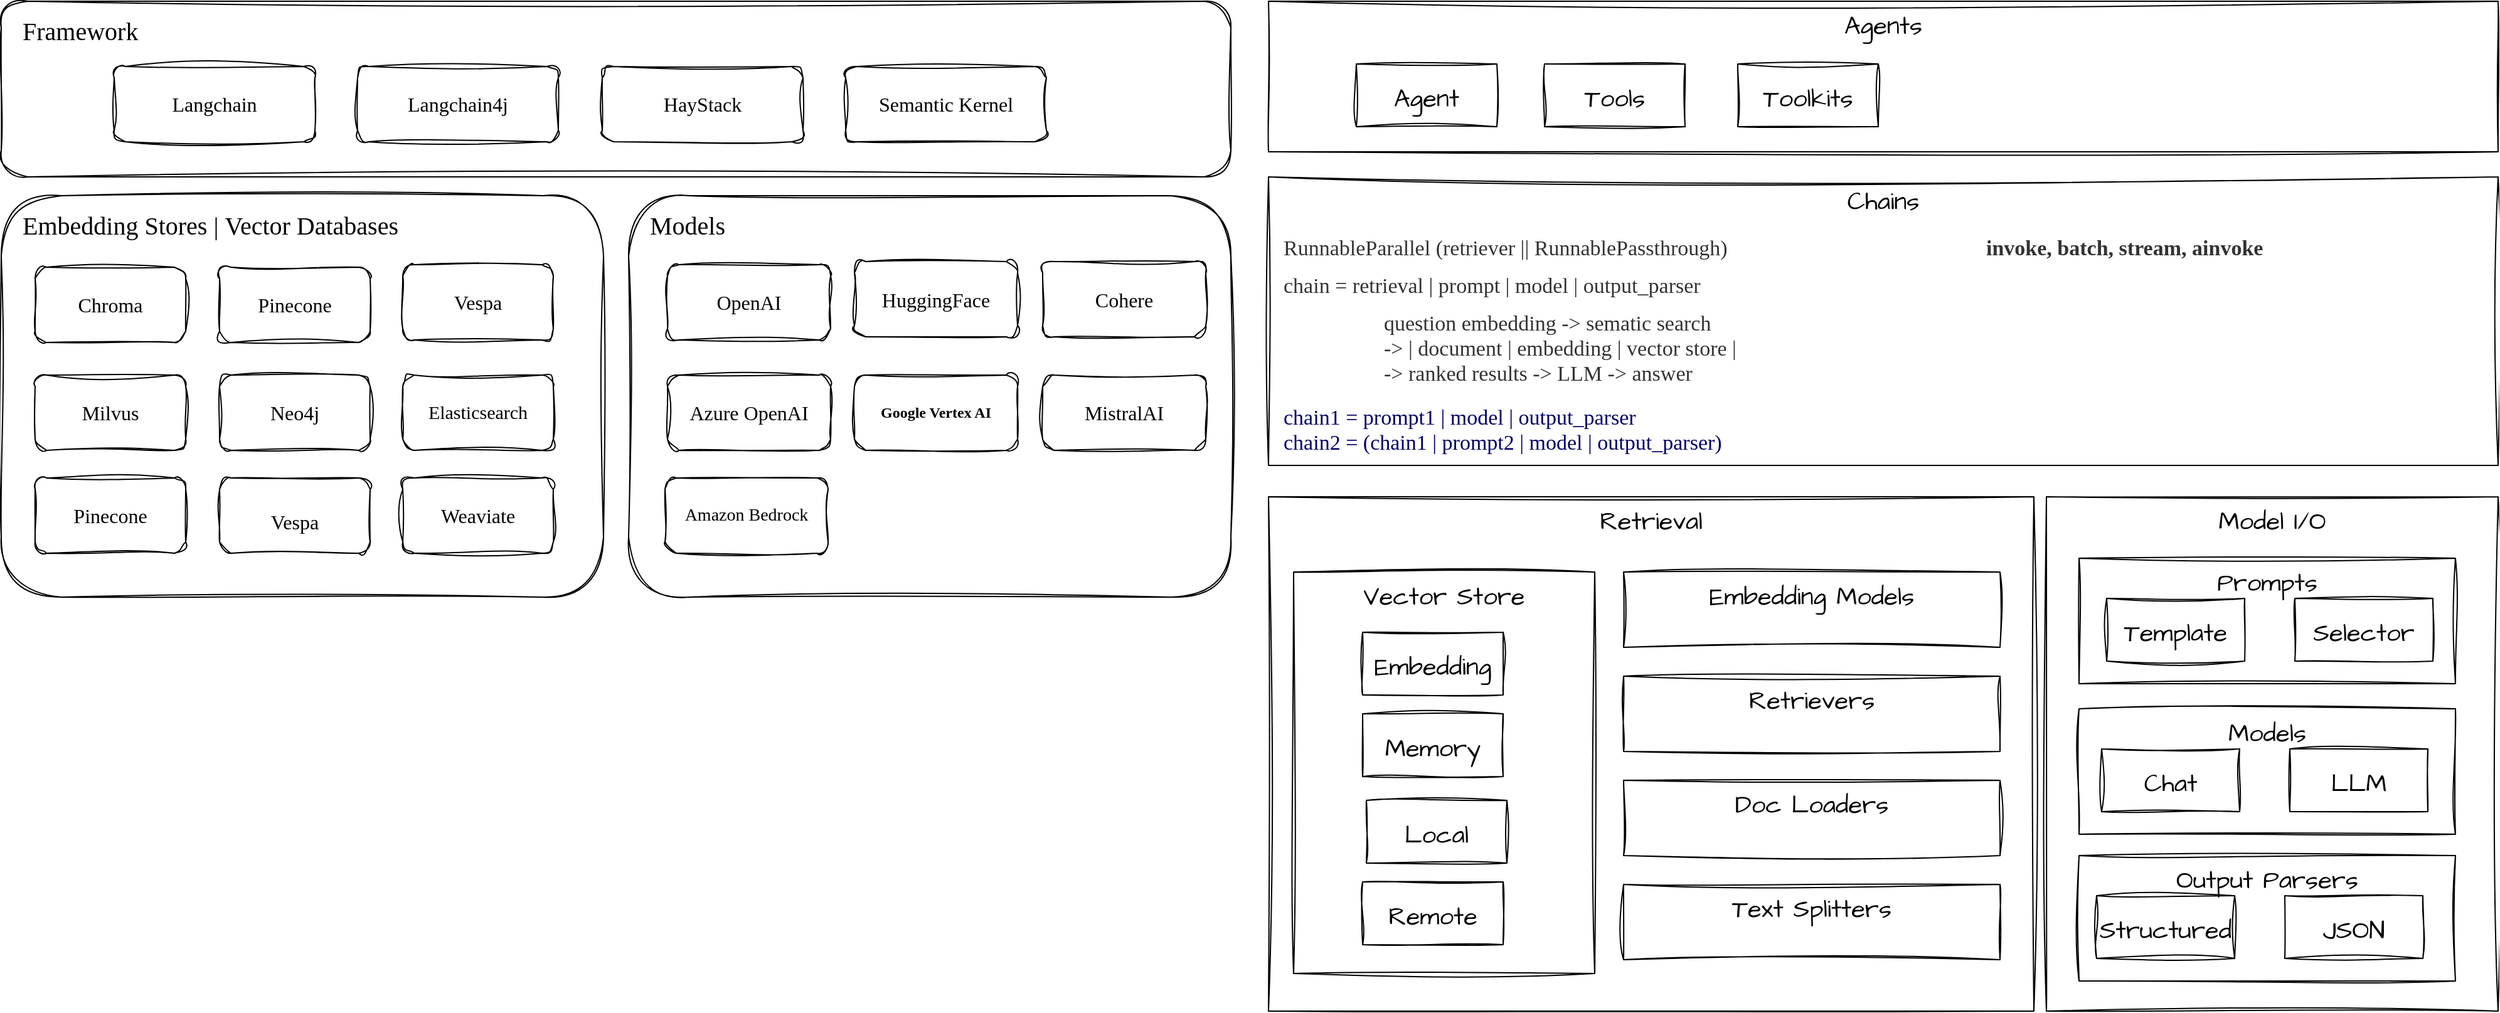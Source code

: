 <mxfile version="23.0.2" type="device">
  <diagram name="第 1 页" id="OYuebWuwv2_rnE3YtoPc">
    <mxGraphModel dx="5406" dy="1795" grid="0" gridSize="10" guides="1" tooltips="1" connect="1" arrows="1" fold="1" page="0" pageScale="1" pageWidth="827" pageHeight="1169" math="0" shadow="0">
      <root>
        <mxCell id="0" />
        <mxCell id="1" parent="0" />
        <mxCell id="4NfUdMrG77cPyhmR1fGu-4" value="Retrieval" style="rounded=0;sketch=1;hachureGap=4;jiggle=2;curveFitting=1;fontFamily=Architects Daughter;fontSize=20;verticalAlign=top;fontSource=https%3A%2F%2Ffonts.googleapis.com%2Fcss%3Ffamily%3DArchitects%2BDaughter;" parent="1" vertex="1">
          <mxGeometry x="-2060" y="135" width="610" height="410" as="geometry" />
        </mxCell>
        <mxCell id="4NfUdMrG77cPyhmR1fGu-16" value="Vector Store" style="rounded=0;sketch=1;hachureGap=4;jiggle=2;curveFitting=1;fontFamily=Architects Daughter;fontSize=20;verticalAlign=top;fontSource=https%3A%2F%2Ffonts.googleapis.com%2Fcss%3Ffamily%3DArchitects%2BDaughter;" parent="1" vertex="1">
          <mxGeometry x="-2040" y="195" width="240" height="320" as="geometry" />
        </mxCell>
        <mxCell id="4NfUdMrG77cPyhmR1fGu-1" value="Model I/O" style="rounded=0;sketch=1;hachureGap=4;jiggle=2;curveFitting=1;fontFamily=Architects Daughter;fontSize=20;verticalAlign=top;fontSource=https%3A%2F%2Ffonts.googleapis.com%2Fcss%3Ffamily%3DArchitects%2BDaughter;" parent="1" vertex="1">
          <mxGeometry x="-1440" y="135" width="360" height="410" as="geometry" />
        </mxCell>
        <mxCell id="4NfUdMrG77cPyhmR1fGu-12" value="Output Parsers" style="rounded=0;sketch=1;hachureGap=4;jiggle=2;curveFitting=1;fontFamily=Architects Daughter;fontSize=20;verticalAlign=top;fontSource=https%3A%2F%2Ffonts.googleapis.com%2Fcss%3Ffamily%3DArchitects%2BDaughter;" parent="1" vertex="1">
          <mxGeometry x="-1414" y="421" width="300" height="100" as="geometry" />
        </mxCell>
        <mxCell id="4NfUdMrG77cPyhmR1fGu-2" value="Prompts" style="rounded=0;sketch=1;hachureGap=4;jiggle=2;curveFitting=1;fontFamily=Architects Daughter;fontSize=20;verticalAlign=top;fontSource=https%3A%2F%2Ffonts.googleapis.com%2Fcss%3Ffamily%3DArchitects%2BDaughter;" parent="1" vertex="1">
          <mxGeometry x="-1414" y="184" width="300" height="100" as="geometry" />
        </mxCell>
        <mxCell id="4NfUdMrG77cPyhmR1fGu-3" value="Models" style="rounded=0;sketch=1;hachureGap=4;jiggle=2;curveFitting=1;fontFamily=Architects Daughter;fontSize=20;verticalAlign=top;fontSource=https%3A%2F%2Ffonts.googleapis.com%2Fcss%3Ffamily%3DArchitects%2BDaughter;" parent="1" vertex="1">
          <mxGeometry x="-1414" y="304" width="300" height="100" as="geometry" />
        </mxCell>
        <mxCell id="4NfUdMrG77cPyhmR1fGu-5" value="Agents" style="rounded=0;sketch=1;hachureGap=4;jiggle=2;curveFitting=1;fontFamily=Architects Daughter;fontSize=20;verticalAlign=top;fontSource=https%3A%2F%2Ffonts.googleapis.com%2Fcss%3Ffamily%3DArchitects%2BDaughter;" parent="1" vertex="1">
          <mxGeometry x="-2060" y="-260" width="980" height="120" as="geometry" />
        </mxCell>
        <mxCell id="4NfUdMrG77cPyhmR1fGu-6" value="Selector" style="rounded=0;sketch=1;hachureGap=4;jiggle=2;curveFitting=1;fontFamily=Architects Daughter;fontSize=20;fontSource=https%3A%2F%2Ffonts.googleapis.com%2Fcss%3Ffamily%3DArchitects%2BDaughter;" parent="1" vertex="1">
          <mxGeometry x="-1242" y="216" width="110" height="50" as="geometry" />
        </mxCell>
        <mxCell id="4NfUdMrG77cPyhmR1fGu-7" value="Template" style="rounded=0;sketch=1;hachureGap=4;jiggle=2;curveFitting=1;fontFamily=Architects Daughter;fontSize=20;fontSource=https%3A%2F%2Ffonts.googleapis.com%2Fcss%3Ffamily%3DArchitects%2BDaughter;" parent="1" vertex="1">
          <mxGeometry x="-1392" y="216" width="110" height="50" as="geometry" />
        </mxCell>
        <mxCell id="4NfUdMrG77cPyhmR1fGu-8" value="Structured" style="rounded=0;sketch=1;hachureGap=4;jiggle=2;curveFitting=1;fontFamily=Architects Daughter;fontSize=20;fontSource=https%3A%2F%2Ffonts.googleapis.com%2Fcss%3Ffamily%3DArchitects%2BDaughter;" parent="1" vertex="1">
          <mxGeometry x="-1400" y="453" width="110" height="50" as="geometry" />
        </mxCell>
        <mxCell id="4NfUdMrG77cPyhmR1fGu-9" value="JSON" style="rounded=0;sketch=1;hachureGap=4;jiggle=2;curveFitting=1;fontFamily=Architects Daughter;fontSize=20;fontSource=https%3A%2F%2Ffonts.googleapis.com%2Fcss%3Ffamily%3DArchitects%2BDaughter;" parent="1" vertex="1">
          <mxGeometry x="-1250" y="453" width="110" height="50" as="geometry" />
        </mxCell>
        <mxCell id="4NfUdMrG77cPyhmR1fGu-10" value="Chat" style="rounded=0;sketch=1;hachureGap=4;jiggle=2;curveFitting=1;fontFamily=Architects Daughter;fontSize=20;fontSource=https%3A%2F%2Ffonts.googleapis.com%2Fcss%3Ffamily%3DArchitects%2BDaughter;" parent="1" vertex="1">
          <mxGeometry x="-1396" y="336" width="110" height="50" as="geometry" />
        </mxCell>
        <mxCell id="4NfUdMrG77cPyhmR1fGu-11" value="LLM" style="rounded=0;sketch=1;hachureGap=4;jiggle=2;curveFitting=1;fontFamily=Architects Daughter;fontSize=20;fontSource=https%3A%2F%2Ffonts.googleapis.com%2Fcss%3Ffamily%3DArchitects%2BDaughter;" parent="1" vertex="1">
          <mxGeometry x="-1246" y="336" width="110" height="50" as="geometry" />
        </mxCell>
        <mxCell id="4NfUdMrG77cPyhmR1fGu-13" value="Retrievers" style="rounded=0;sketch=1;hachureGap=4;jiggle=2;curveFitting=1;fontFamily=Architects Daughter;fontSize=20;verticalAlign=top;fontSource=https%3A%2F%2Ffonts.googleapis.com%2Fcss%3Ffamily%3DArchitects%2BDaughter;flipV=0;" parent="1" vertex="1">
          <mxGeometry x="-1777" y="278" width="300" height="60" as="geometry" />
        </mxCell>
        <mxCell id="4NfUdMrG77cPyhmR1fGu-14" value="Embedding" style="rounded=0;sketch=1;hachureGap=4;jiggle=2;curveFitting=1;fontFamily=Architects Daughter;fontSize=20;fontSource=https%3A%2F%2Ffonts.googleapis.com%2Fcss%3Ffamily%3DArchitects%2BDaughter;" parent="1" vertex="1">
          <mxGeometry x="-1985" y="243" width="112" height="50" as="geometry" />
        </mxCell>
        <mxCell id="4NfUdMrG77cPyhmR1fGu-15" value="Doc Loaders" style="rounded=0;sketch=1;hachureGap=4;jiggle=2;curveFitting=1;fontFamily=Architects Daughter;fontSize=20;verticalAlign=top;fontSource=https%3A%2F%2Ffonts.googleapis.com%2Fcss%3Ffamily%3DArchitects%2BDaughter;flipV=0;" parent="1" vertex="1">
          <mxGeometry x="-1777" y="361" width="300" height="60" as="geometry" />
        </mxCell>
        <mxCell id="4NfUdMrG77cPyhmR1fGu-17" value="Text Splitters" style="rounded=0;sketch=1;hachureGap=4;jiggle=2;curveFitting=1;fontFamily=Architects Daughter;fontSize=20;verticalAlign=top;fontSource=https%3A%2F%2Ffonts.googleapis.com%2Fcss%3Ffamily%3DArchitects%2BDaughter;flipV=0;" parent="1" vertex="1">
          <mxGeometry x="-1777" y="444" width="300" height="60" as="geometry" />
        </mxCell>
        <mxCell id="4NfUdMrG77cPyhmR1fGu-18" value="Embedding Models" style="rounded=0;sketch=1;hachureGap=4;jiggle=2;curveFitting=1;fontFamily=Architects Daughter;fontSize=20;verticalAlign=top;fontSource=https%3A%2F%2Ffonts.googleapis.com%2Fcss%3Ffamily%3DArchitects%2BDaughter;flipV=0;" parent="1" vertex="1">
          <mxGeometry x="-1777" y="195" width="300" height="60" as="geometry" />
        </mxCell>
        <mxCell id="4NfUdMrG77cPyhmR1fGu-19" value="Local" style="rounded=0;sketch=1;hachureGap=4;jiggle=2;curveFitting=1;fontFamily=Architects Daughter;fontSize=20;fontSource=https%3A%2F%2Ffonts.googleapis.com%2Fcss%3Ffamily%3DArchitects%2BDaughter;" parent="1" vertex="1">
          <mxGeometry x="-1982" y="377" width="112" height="50" as="geometry" />
        </mxCell>
        <mxCell id="4NfUdMrG77cPyhmR1fGu-20" value="Memory" style="rounded=0;sketch=1;hachureGap=4;jiggle=2;curveFitting=1;fontFamily=Architects Daughter;fontSize=20;fontSource=https%3A%2F%2Ffonts.googleapis.com%2Fcss%3Ffamily%3DArchitects%2BDaughter;" parent="1" vertex="1">
          <mxGeometry x="-1985" y="308" width="112" height="50" as="geometry" />
        </mxCell>
        <mxCell id="4NfUdMrG77cPyhmR1fGu-21" value="Remote" style="rounded=0;sketch=1;hachureGap=4;jiggle=2;curveFitting=1;fontFamily=Architects Daughter;fontSize=20;fontSource=https%3A%2F%2Ffonts.googleapis.com%2Fcss%3Ffamily%3DArchitects%2BDaughter;" parent="1" vertex="1">
          <mxGeometry x="-1985" y="442" width="112" height="50" as="geometry" />
        </mxCell>
        <mxCell id="4NfUdMrG77cPyhmR1fGu-22" value="Chains" style="rounded=0;sketch=1;hachureGap=4;jiggle=2;curveFitting=1;fontFamily=Architects Daughter;fontSize=20;verticalAlign=top;fontSource=https%3A%2F%2Ffonts.googleapis.com%2Fcss%3Ffamily%3DArchitects%2BDaughter;" parent="1" vertex="1">
          <mxGeometry x="-2060" y="-120" width="980" height="230" as="geometry" />
        </mxCell>
        <mxCell id="4NfUdMrG77cPyhmR1fGu-23" value="chain = retrieval | prompt | model | output_parser" style="text;align=left;verticalAlign=middle;resizable=0;points=[];autosize=1;strokeColor=none;fillColor=none;fontSize=17;fontFamily=Monaco;fontStyle=0;fontColor=#333333;labelBackgroundColor=none;labelBorderColor=none;sketch=1;curveFitting=1;jiggle=2;" parent="1" vertex="1">
          <mxGeometry x="-2050" y="-50" width="530" height="30" as="geometry" />
        </mxCell>
        <mxCell id="4NfUdMrG77cPyhmR1fGu-26" value="RunnableParallel (retriever || RunnablePassthrough)" style="text;align=left;verticalAlign=middle;resizable=0;points=[];autosize=1;strokeColor=none;fillColor=none;fontSize=17;fontFamily=Monaco;fontStyle=0;fontColor=#333333;labelBackgroundColor=none;labelBorderColor=none;sketch=1;curveFitting=1;jiggle=2;" parent="1" vertex="1">
          <mxGeometry x="-2050" y="-80" width="540" height="30" as="geometry" />
        </mxCell>
        <mxCell id="4NfUdMrG77cPyhmR1fGu-27" value="invoke, batch, stream, ainvoke" style="text;align=left;verticalAlign=middle;resizable=0;points=[];autosize=1;strokeColor=none;fillColor=none;fontSize=17;fontFamily=Monaco;fontStyle=1;fontColor=#333333;labelBackgroundColor=none;labelBorderColor=none;sketch=1;curveFitting=1;jiggle=2;" parent="1" vertex="1">
          <mxGeometry x="-1490" y="-80" width="330" height="30" as="geometry" />
        </mxCell>
        <mxCell id="4NfUdMrG77cPyhmR1fGu-29" value="Agent" style="rounded=0;sketch=1;hachureGap=4;jiggle=2;curveFitting=1;fontFamily=Architects Daughter;fontSize=20;fontSource=https%3A%2F%2Ffonts.googleapis.com%2Fcss%3Ffamily%3DArchitects%2BDaughter;" parent="1" vertex="1">
          <mxGeometry x="-1990" y="-210" width="112" height="50" as="geometry" />
        </mxCell>
        <mxCell id="4NfUdMrG77cPyhmR1fGu-30" value="Tools" style="rounded=0;sketch=1;hachureGap=4;jiggle=2;curveFitting=1;fontFamily=Architects Daughter;fontSize=20;fontSource=https%3A%2F%2Ffonts.googleapis.com%2Fcss%3Ffamily%3DArchitects%2BDaughter;" parent="1" vertex="1">
          <mxGeometry x="-1840" y="-210" width="112" height="50" as="geometry" />
        </mxCell>
        <mxCell id="4NfUdMrG77cPyhmR1fGu-32" value="chain1 = prompt1 | model | output_parser&#xa;chain2 = (chain1 | prompt2 | model | output_parser)" style="text;align=left;verticalAlign=middle;resizable=0;points=[];autosize=1;strokeColor=none;fillColor=none;fontSize=17;fontFamily=Monaco;fontColor=#000066;sketch=1;curveFitting=1;jiggle=2;" parent="1" vertex="1">
          <mxGeometry x="-2050" y="55" width="540" height="50" as="geometry" />
        </mxCell>
        <mxCell id="4NfUdMrG77cPyhmR1fGu-33" value="Toolkits" style="rounded=0;sketch=1;hachureGap=4;jiggle=2;curveFitting=1;fontFamily=Architects Daughter;fontSize=20;fontSource=https%3A%2F%2Ffonts.googleapis.com%2Fcss%3Ffamily%3DArchitects%2BDaughter;" parent="1" vertex="1">
          <mxGeometry x="-1686" y="-210" width="112" height="50" as="geometry" />
        </mxCell>
        <mxCell id="MscFgvf52E4xxU9Cp72V-1" value="question embedding -&gt; sematic search &#xa;-&gt; | document | embedding | vector store | &#xa;-&gt; ranked results -&gt; LLM -&gt; answer" style="text;align=left;verticalAlign=middle;resizable=0;points=[];autosize=1;strokeColor=none;fillColor=none;fontFamily=Monaco;fontSize=17;fontStyle=0;fontColor=#333333;labelBackgroundColor=none;labelBorderColor=none;sketch=1;curveFitting=1;jiggle=2;" parent="1" vertex="1">
          <mxGeometry x="-1970" y="-20" width="460" height="70" as="geometry" />
        </mxCell>
        <mxCell id="mzIa0gRwXA8rVOjW6qRV-1" value="Framework" style="rounded=1;whiteSpace=wrap;html=1;fontFamily=Monaco;fontSize=20;verticalAlign=top;align=left;spacingLeft=15;sketch=1;curveFitting=1;jiggle=2;spacingTop=5;fontColor=#000000;" vertex="1" parent="1">
          <mxGeometry x="-3070" y="-260" width="980" height="140" as="geometry" />
        </mxCell>
        <mxCell id="mzIa0gRwXA8rVOjW6qRV-2" value="Embedding Stores |&amp;nbsp;Vector Databases" style="rounded=1;whiteSpace=wrap;html=1;fontFamily=Monaco;fontSize=20;verticalAlign=top;align=left;spacingLeft=15;sketch=1;curveFitting=1;jiggle=2;spacingTop=5;fontColor=#000000;" vertex="1" parent="1">
          <mxGeometry x="-3070" y="-105" width="480" height="320" as="geometry" />
        </mxCell>
        <mxCell id="mzIa0gRwXA8rVOjW6qRV-3" value="Models" style="rounded=1;whiteSpace=wrap;html=1;fontFamily=Monaco;fontSize=20;verticalAlign=top;align=left;spacingLeft=15;sketch=1;curveFitting=1;jiggle=2;spacingTop=5;fontColor=#000000;" vertex="1" parent="1">
          <mxGeometry x="-2570" y="-105" width="480" height="320" as="geometry" />
        </mxCell>
        <mxCell id="mzIa0gRwXA8rVOjW6qRV-4" value="Langchain" style="rounded=1;whiteSpace=wrap;html=1;sketch=1;curveFitting=1;jiggle=2;fontFamily=Monaco;fontSize=16;fontColor=#000000;" vertex="1" parent="1">
          <mxGeometry x="-2980" y="-208" width="160" height="60" as="geometry" />
        </mxCell>
        <mxCell id="mzIa0gRwXA8rVOjW6qRV-5" value="Langchain4j" style="rounded=1;whiteSpace=wrap;html=1;sketch=1;curveFitting=1;jiggle=2;fontFamily=Monaco;fontSize=16;fontColor=#000000;" vertex="1" parent="1">
          <mxGeometry x="-2786" y="-208" width="160" height="60" as="geometry" />
        </mxCell>
        <mxCell id="mzIa0gRwXA8rVOjW6qRV-6" value="HayStack" style="rounded=1;whiteSpace=wrap;html=1;sketch=1;curveFitting=1;jiggle=2;fontFamily=Monaco;fontSize=16;fontColor=#000000;" vertex="1" parent="1">
          <mxGeometry x="-2591" y="-208" width="160" height="60" as="geometry" />
        </mxCell>
        <mxCell id="mzIa0gRwXA8rVOjW6qRV-7" value="OpenAI" style="rounded=1;whiteSpace=wrap;html=1;sketch=1;curveFitting=1;jiggle=2;fontFamily=Monaco;fontSize=16;fontColor=#000000;" vertex="1" parent="1">
          <mxGeometry x="-2539" y="-50" width="130" height="60" as="geometry" />
        </mxCell>
        <mxCell id="mzIa0gRwXA8rVOjW6qRV-8" value="HuggingFace" style="rounded=1;whiteSpace=wrap;html=1;sketch=1;curveFitting=1;jiggle=2;fontFamily=Monaco;fontSize=16;fontColor=#000000;" vertex="1" parent="1">
          <mxGeometry x="-2390" y="-52.5" width="130" height="60" as="geometry" />
        </mxCell>
        <mxCell id="mzIa0gRwXA8rVOjW6qRV-9" value="Pinecone" style="rounded=1;whiteSpace=wrap;html=1;sketch=1;curveFitting=1;jiggle=2;fontFamily=Monaco;fontSize=16;fontColor=#000000;" vertex="1" parent="1">
          <mxGeometry x="-2896" y="-48" width="120" height="60" as="geometry" />
        </mxCell>
        <mxCell id="mzIa0gRwXA8rVOjW6qRV-10" value="Vespa" style="rounded=1;whiteSpace=wrap;html=1;sketch=1;curveFitting=1;jiggle=2;fontFamily=Monaco;fontSize=16;fontColor=#000000;" vertex="1" parent="1">
          <mxGeometry x="-2750" y="-50" width="120" height="60" as="geometry" />
        </mxCell>
        <mxCell id="mzIa0gRwXA8rVOjW6qRV-12" value="Cohere" style="rounded=1;whiteSpace=wrap;html=1;sketch=1;curveFitting=1;jiggle=2;fontFamily=Monaco;fontSize=16;fontColor=#000000;" vertex="1" parent="1">
          <mxGeometry x="-2240" y="-52.5" width="130" height="60" as="geometry" />
        </mxCell>
        <mxCell id="mzIa0gRwXA8rVOjW6qRV-13" value="Google Vertex AI" style="rounded=1;whiteSpace=wrap;html=1;sketch=1;curveFitting=1;jiggle=2;fontFamily=Monaco;fontSize=12;fontColor=#000000;fontStyle=1" vertex="1" parent="1">
          <mxGeometry x="-2390" y="38" width="130" height="60" as="geometry" />
        </mxCell>
        <mxCell id="mzIa0gRwXA8rVOjW6qRV-14" value="Semantic Kernel" style="rounded=1;whiteSpace=wrap;html=1;sketch=1;curveFitting=1;jiggle=2;fontFamily=Monaco;fontSize=16;fontColor=#000000;" vertex="1" parent="1">
          <mxGeometry x="-2397" y="-208" width="160" height="60" as="geometry" />
        </mxCell>
        <mxCell id="mzIa0gRwXA8rVOjW6qRV-15" value="Azure OpenAI" style="rounded=1;whiteSpace=wrap;html=1;sketch=1;curveFitting=1;jiggle=2;fontFamily=Monaco;fontSize=16;fontColor=#000000;" vertex="1" parent="1">
          <mxGeometry x="-2539" y="38" width="130" height="60" as="geometry" />
        </mxCell>
        <mxCell id="mzIa0gRwXA8rVOjW6qRV-16" value="&lt;div style=&quot;font-size: 16px; line-height: 21px;&quot;&gt;Chroma&lt;/div&gt;" style="rounded=1;whiteSpace=wrap;html=1;sketch=1;curveFitting=1;jiggle=2;fontFamily=Monaco;fontSize=16;fontColor=#000000;" vertex="1" parent="1">
          <mxGeometry x="-3043" y="-48" width="120" height="60" as="geometry" />
        </mxCell>
        <mxCell id="mzIa0gRwXA8rVOjW6qRV-17" value="&lt;div style=&quot;font-size: 16px; line-height: 21px;&quot;&gt;&lt;div style=&quot;line-height: 21px; font-size: 16px;&quot;&gt;Milvus&lt;/div&gt;&lt;/div&gt;" style="rounded=1;whiteSpace=wrap;html=1;sketch=1;curveFitting=1;jiggle=2;fontFamily=Monaco;fontSize=16;fontColor=#000000;" vertex="1" parent="1">
          <mxGeometry x="-3043" y="38" width="120" height="60" as="geometry" />
        </mxCell>
        <mxCell id="mzIa0gRwXA8rVOjW6qRV-19" value="&lt;h1 style=&quot;box-sizing: border-box; font-family: system-ui, -apple-system, &amp;quot;Segoe UI&amp;quot;, Roboto, Ubuntu, Cantarell, &amp;quot;Noto Sans&amp;quot;, sans-serif, &amp;quot;system-ui&amp;quot;, &amp;quot;Segoe UI&amp;quot;, Helvetica, Arial, sans-serif, &amp;quot;Apple Color Emoji&amp;quot;, &amp;quot;Segoe UI Emoji&amp;quot;, &amp;quot;Segoe UI Symbol&amp;quot;; font-weight: var(--ifm-heading-font-weight); line-height: var(--ifm-heading-line-height); margin-bottom: calc(var(--ifm-h1-vertical-rhythm-bottom)*var(--ifm-leading)); font-size: var(--ifm-h1-font-size); --ifm-h1-font-size: 3rem; text-align: start;&quot;&gt;&lt;br&gt;&lt;/h1&gt;" style="text;html=1;align=center;verticalAlign=middle;resizable=0;points=[];autosize=1;strokeColor=none;fillColor=none;fontColor=#000000;" vertex="1" parent="1">
          <mxGeometry x="-2317" y="159" width="18" height="102" as="geometry" />
        </mxCell>
        <mxCell id="mzIa0gRwXA8rVOjW6qRV-20" value="MistralAI" style="rounded=1;whiteSpace=wrap;html=1;sketch=1;curveFitting=1;jiggle=2;fontFamily=Monaco;fontSize=16;fontColor=#000000;" vertex="1" parent="1">
          <mxGeometry x="-2240" y="38" width="130" height="60" as="geometry" />
        </mxCell>
        <mxCell id="mzIa0gRwXA8rVOjW6qRV-22" value="&lt;div style=&quot;font-size: 16px; line-height: 21px;&quot;&gt;&lt;div style=&quot;line-height: 21px; font-size: 16px;&quot;&gt;&lt;div style=&quot;line-height: 21px; font-size: 16px;&quot;&gt;Neo4j&lt;/div&gt;&lt;/div&gt;&lt;/div&gt;" style="rounded=1;whiteSpace=wrap;html=1;sketch=1;curveFitting=1;jiggle=2;fontFamily=Monaco;fontSize=16;fontColor=#000000;" vertex="1" parent="1">
          <mxGeometry x="-2896" y="38" width="120" height="60" as="geometry" />
        </mxCell>
        <mxCell id="mzIa0gRwXA8rVOjW6qRV-23" value="&lt;div style=&quot;font-size: 15px; line-height: 21px;&quot;&gt;&lt;div style=&quot;line-height: 21px; font-size: 15px;&quot;&gt;&lt;div style=&quot;line-height: 21px; font-size: 15px;&quot;&gt;Elasticsearch&lt;/div&gt;&lt;/div&gt;&lt;/div&gt;" style="rounded=1;whiteSpace=wrap;html=1;sketch=1;curveFitting=1;jiggle=2;fontFamily=Monaco;fontSize=15;fontColor=#000000;" vertex="1" parent="1">
          <mxGeometry x="-2750" y="38" width="120" height="60" as="geometry" />
        </mxCell>
        <mxCell id="mzIa0gRwXA8rVOjW6qRV-24" value="&lt;div style=&quot;font-size: 16px; line-height: 21px;&quot;&gt;&lt;div style=&quot;line-height: 21px; font-size: 16px;&quot;&gt;&lt;div style=&quot;line-height: 21px; font-size: 16px;&quot;&gt;Pinecone&lt;/div&gt;&lt;/div&gt;&lt;/div&gt;" style="rounded=1;whiteSpace=wrap;html=1;sketch=1;curveFitting=1;jiggle=2;fontFamily=Monaco;fontSize=16;fontColor=#000000;" vertex="1" parent="1">
          <mxGeometry x="-3043" y="120" width="120" height="60" as="geometry" />
        </mxCell>
        <mxCell id="mzIa0gRwXA8rVOjW6qRV-25" value="&lt;div style=&quot;font-size: 16px; line-height: 21px;&quot;&gt;&lt;div style=&quot;line-height: 21px; font-size: 16px;&quot;&gt;&lt;h1 style=&quot;box-sizing: border-box; font-weight: var(--ifm-heading-font-weight); line-height: var(--ifm-heading-line-height); margin-bottom: calc(var(--ifm-h1-vertical-rhythm-bottom)*var(--ifm-leading)); --ifm-h1-font-size: 3rem; text-align: start; font-size: 16px;&quot;&gt;Vespa&lt;/h1&gt;&lt;/div&gt;&lt;/div&gt;" style="rounded=1;whiteSpace=wrap;html=1;sketch=1;curveFitting=1;jiggle=2;fontFamily=Monaco;fontSize=16;fontColor=#000000;" vertex="1" parent="1">
          <mxGeometry x="-2896" y="120" width="120" height="60" as="geometry" />
        </mxCell>
        <mxCell id="mzIa0gRwXA8rVOjW6qRV-26" value="&lt;div style=&quot;font-size: 16px; line-height: 21px;&quot;&gt;&lt;div style=&quot;line-height: 21px; font-size: 16px;&quot;&gt;&lt;div style=&quot;line-height: 21px; font-size: 16px;&quot;&gt;Weaviate&lt;/div&gt;&lt;/div&gt;&lt;/div&gt;" style="rounded=1;whiteSpace=wrap;html=1;sketch=1;curveFitting=1;jiggle=2;fontFamily=Monaco;fontSize=16;fontColor=#000000;" vertex="1" parent="1">
          <mxGeometry x="-2750" y="120" width="120" height="60" as="geometry" />
        </mxCell>
        <mxCell id="mzIa0gRwXA8rVOjW6qRV-28" value="Amazon Bedrock" style="rounded=1;whiteSpace=wrap;html=1;sketch=1;curveFitting=1;jiggle=2;fontFamily=Monaco;fontSize=14;fontColor=#000000;" vertex="1" parent="1">
          <mxGeometry x="-2541" y="120" width="130" height="60" as="geometry" />
        </mxCell>
      </root>
    </mxGraphModel>
  </diagram>
</mxfile>
